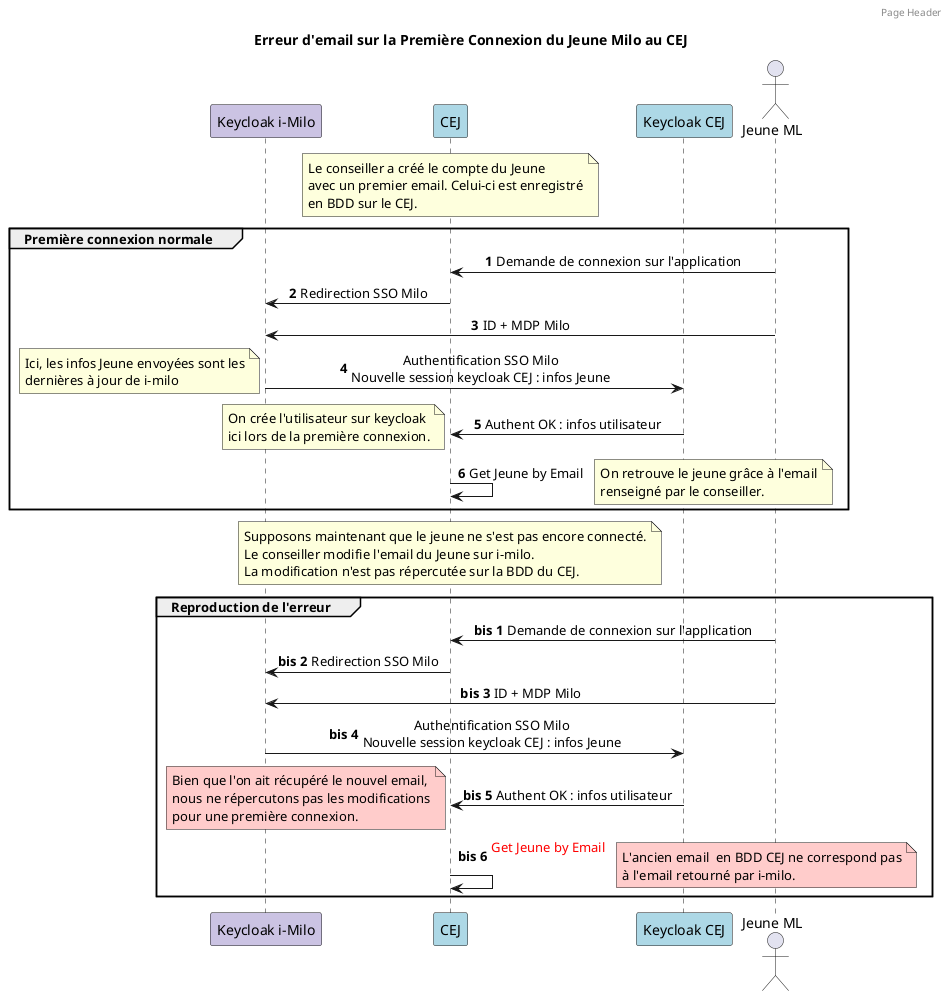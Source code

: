 @startuml

skinparam backgroundColor white

participant "Keycloak i-Milo" as kckMilo 	#CBC3E3
participant "CEJ" as cej #ADD8E6
participant "Keycloak CEJ" as kckCej #ADD8E6
actor "Jeune ML" as jeune

header Page Header

title Erreur d'email sur la Première Connexion du Jeune Milo au CEJ

autonumber

note over cej  : Le conseiller a créé le compte du Jeune\navec un premier email. Celui-ci est enregistré\nen BDD sur le CEJ.

group Première connexion normale
skinparam sequenceMessageAlign center
jeune -> cej : Demande de connexion sur l'application
cej -> kckMilo : Redirection SSO Milo
jeune -> kckMilo : ID + MDP Milo
kckMilo -> kckCej : Authentification SSO Milo\nNouvelle session keycloak CEJ : infos Jeune
note left : Ici, les infos Jeune envoyées sont les\ndernières à jour de i-milo
kckCej -> cej : Authent OK : infos utilisateur
note left : On crée l'utilisateur sur keycloak\nici lors de la première connexion.
cej -> cej : Get Jeune by Email
note right : On retrouve le jeune grâce à l'email\nrenseigné par le conseiller.
end

autonumber stop
note over cej : Supposons maintenant que le jeune ne s'est pas encore connecté.\nLe conseiller modifie l'email du Jeune sur i-milo.\nLa modification n'est pas répercutée sur la BDD du CEJ.

autonumber "<b>bis "
group Reproduction de l'erreur
skinparam sequenceMessageAlign center
jeune -> cej : Demande de connexion sur l'application
cej -> kckMilo : Redirection SSO Milo
jeune -> kckMilo : ID + MDP Milo
kckMilo -> kckCej : Authentification SSO Milo\nNouvelle session keycloak CEJ : infos Jeune
kckCej -> cej : Authent OK : infos utilisateur
note left #ffcccb : Bien que l'on ait récupéré le nouvel email,\nnous ne répercutons pas les modifications\npour une première connexion.
cej -> cej : <color:red>Get Jeune by Email\n
note right #ffcccb : L'ancien email  en BDD CEJ ne correspond pas\nà l'email retourné par i-milo.

end
@enduml